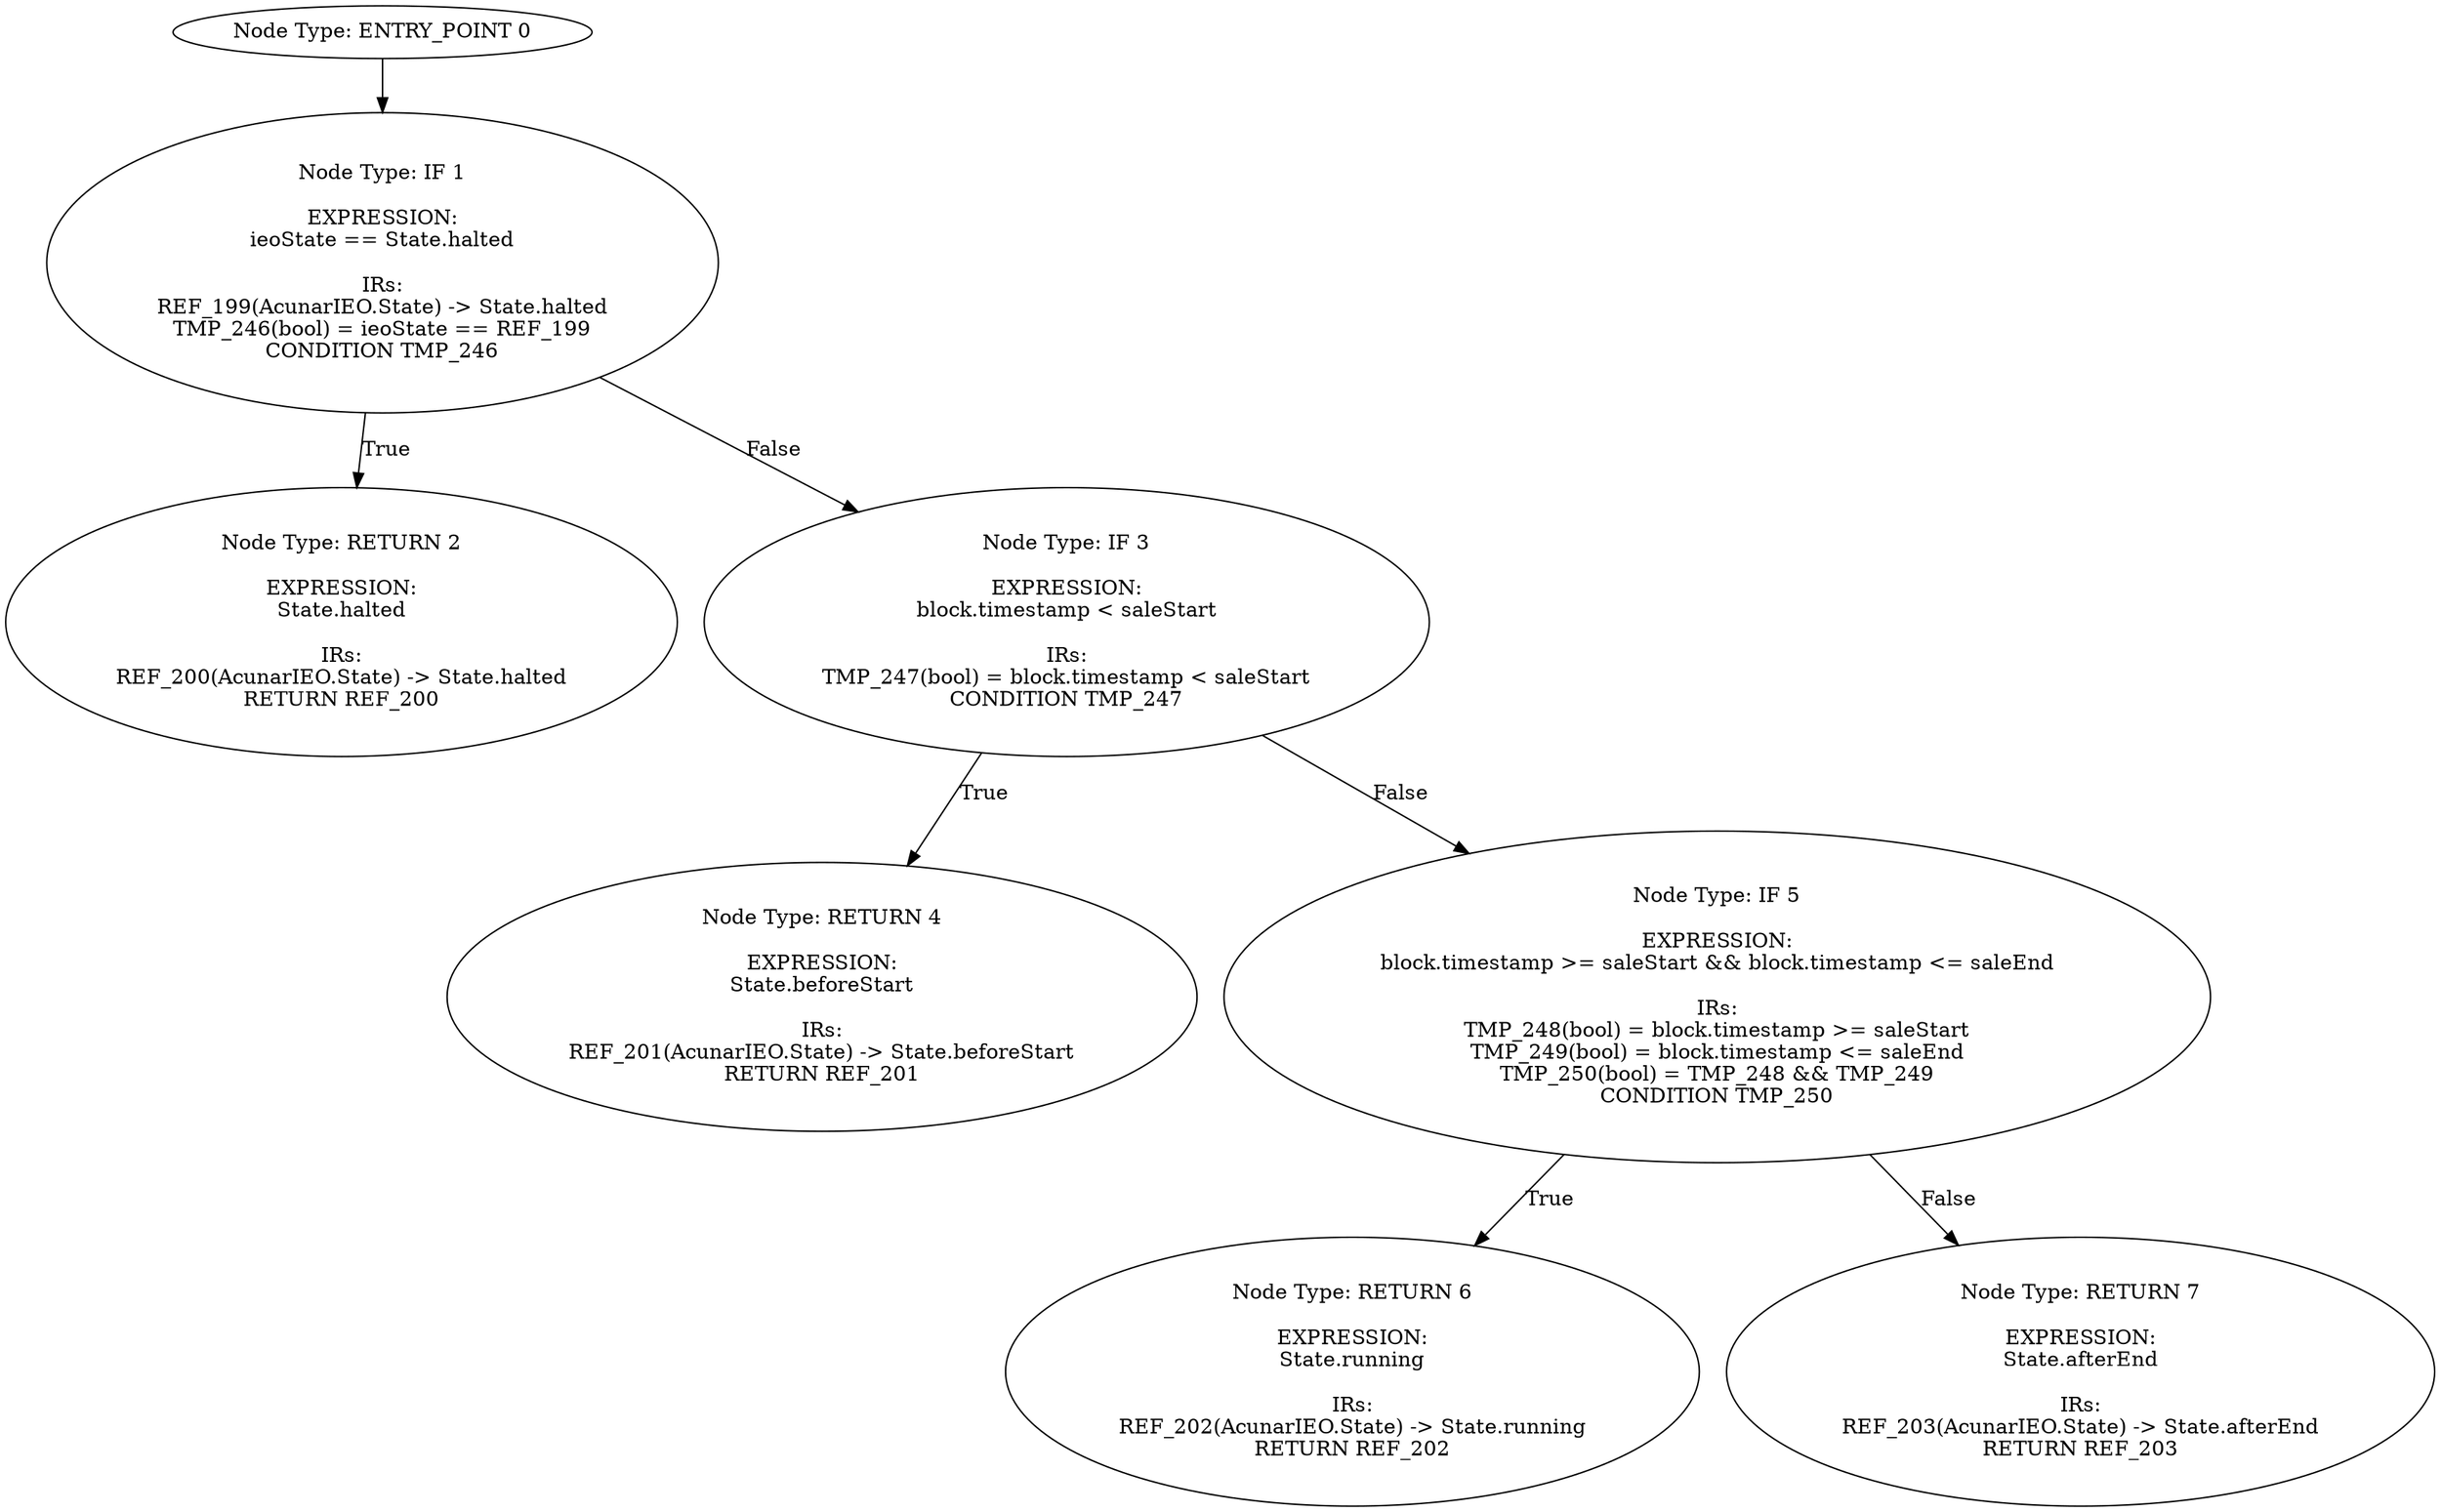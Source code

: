 digraph{
0[label="Node Type: ENTRY_POINT 0
"];
0->1;
1[label="Node Type: IF 1

EXPRESSION:
ieoState == State.halted

IRs:
REF_199(AcunarIEO.State) -> State.halted
TMP_246(bool) = ieoState == REF_199
CONDITION TMP_246"];
1->2[label="True"];
1->3[label="False"];
2[label="Node Type: RETURN 2

EXPRESSION:
State.halted

IRs:
REF_200(AcunarIEO.State) -> State.halted
RETURN REF_200"];
3[label="Node Type: IF 3

EXPRESSION:
block.timestamp < saleStart

IRs:
TMP_247(bool) = block.timestamp < saleStart
CONDITION TMP_247"];
3->4[label="True"];
3->5[label="False"];
4[label="Node Type: RETURN 4

EXPRESSION:
State.beforeStart

IRs:
REF_201(AcunarIEO.State) -> State.beforeStart
RETURN REF_201"];
5[label="Node Type: IF 5

EXPRESSION:
block.timestamp >= saleStart && block.timestamp <= saleEnd

IRs:
TMP_248(bool) = block.timestamp >= saleStart
TMP_249(bool) = block.timestamp <= saleEnd
TMP_250(bool) = TMP_248 && TMP_249
CONDITION TMP_250"];
5->6[label="True"];
5->7[label="False"];
6[label="Node Type: RETURN 6

EXPRESSION:
State.running

IRs:
REF_202(AcunarIEO.State) -> State.running
RETURN REF_202"];
7[label="Node Type: RETURN 7

EXPRESSION:
State.afterEnd

IRs:
REF_203(AcunarIEO.State) -> State.afterEnd
RETURN REF_203"];
}
